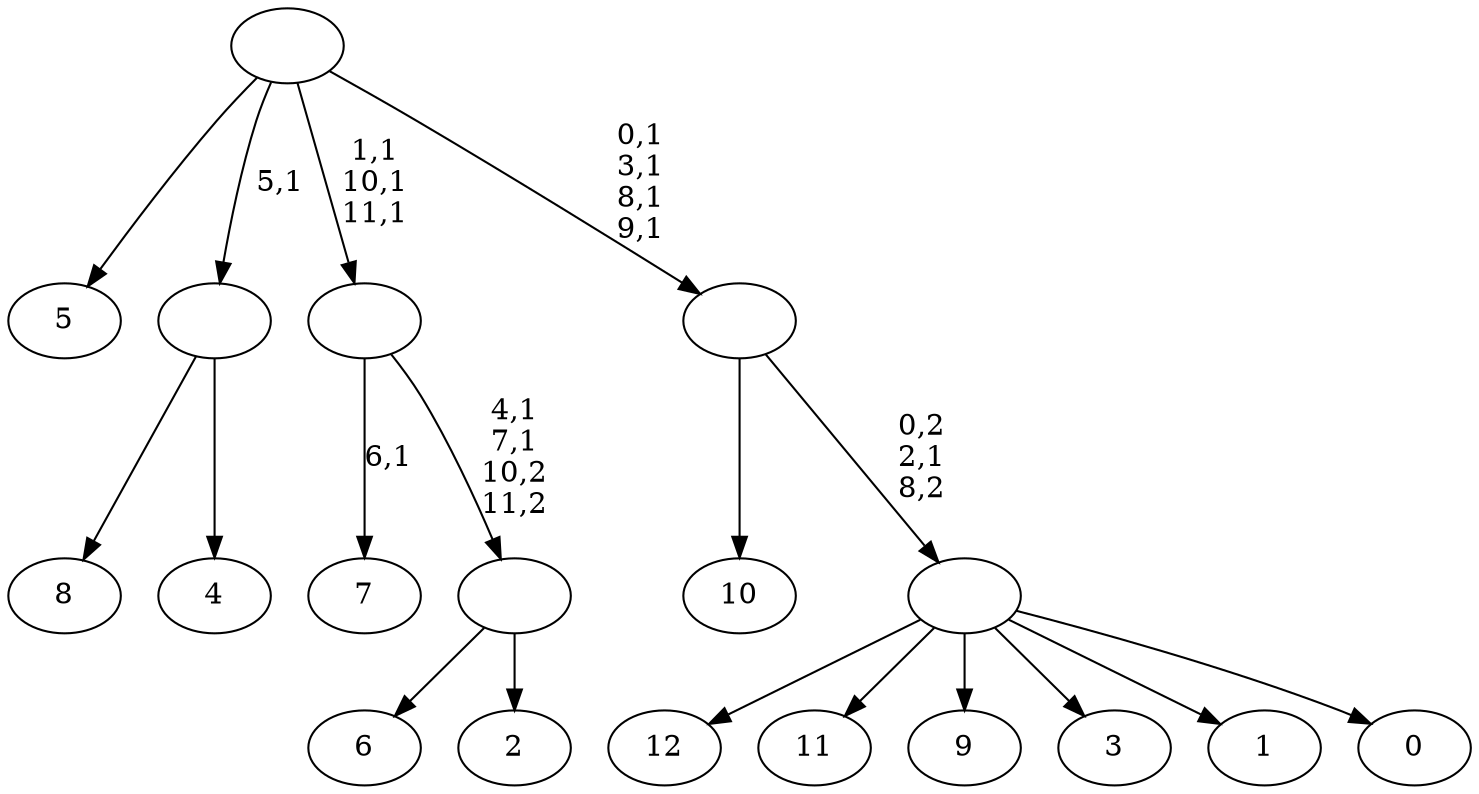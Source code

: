 digraph T {
	25 [label="12"]
	24 [label="11"]
	23 [label="10"]
	22 [label="9"]
	21 [label="8"]
	20 [label="7"]
	18 [label="6"]
	17 [label="5"]
	16 [label="4"]
	15 [label=""]
	14 [label="3"]
	13 [label="2"]
	12 [label=""]
	10 [label=""]
	7 [label="1"]
	6 [label="0"]
	5 [label=""]
	4 [label=""]
	0 [label=""]
	15 -> 21 [label=""]
	15 -> 16 [label=""]
	12 -> 18 [label=""]
	12 -> 13 [label=""]
	10 -> 12 [label="4,1\n7,1\n10,2\n11,2"]
	10 -> 20 [label="6,1"]
	5 -> 25 [label=""]
	5 -> 24 [label=""]
	5 -> 22 [label=""]
	5 -> 14 [label=""]
	5 -> 7 [label=""]
	5 -> 6 [label=""]
	4 -> 23 [label=""]
	4 -> 5 [label="0,2\n2,1\n8,2"]
	0 -> 4 [label="0,1\n3,1\n8,1\n9,1"]
	0 -> 10 [label="1,1\n10,1\n11,1"]
	0 -> 17 [label=""]
	0 -> 15 [label="5,1"]
}
